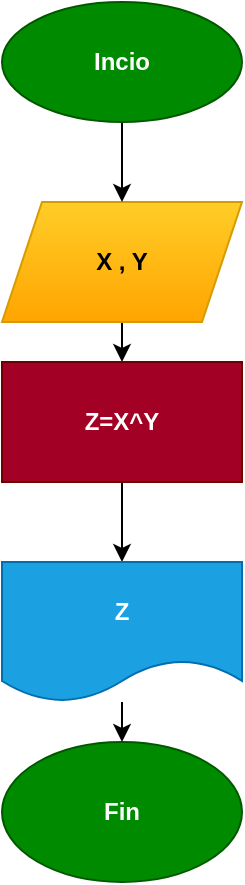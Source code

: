 <mxfile>
    <diagram id="mc_4bva2u8GAH9JC6Dzw" name="Página-1">
        <mxGraphModel dx="112" dy="467" grid="1" gridSize="10" guides="1" tooltips="1" connect="1" arrows="1" fold="1" page="1" pageScale="1" pageWidth="827" pageHeight="1169" math="0" shadow="0">
            <root>
                <mxCell id="0"/>
                <mxCell id="1" parent="0"/>
                <mxCell id="10" style="edgeStyle=none;html=1;entryX=0.5;entryY=0;entryDx=0;entryDy=0;" edge="1" parent="1" source="3" target="4">
                    <mxGeometry relative="1" as="geometry"/>
                </mxCell>
                <mxCell id="3" value="X , Y" style="shape=parallelogram;perimeter=parallelogramPerimeter;whiteSpace=wrap;html=1;fixedSize=1;fillColor=#ffcd28;gradientColor=#ffa500;strokeColor=#d79b00;fontStyle=1" vertex="1" parent="1">
                    <mxGeometry x="230" y="190" width="120" height="60" as="geometry"/>
                </mxCell>
                <mxCell id="11" style="edgeStyle=none;html=1;entryX=0.5;entryY=0;entryDx=0;entryDy=0;" edge="1" parent="1" source="4" target="5">
                    <mxGeometry relative="1" as="geometry"/>
                </mxCell>
                <mxCell id="4" value="Z=X^Y" style="rounded=0;whiteSpace=wrap;html=1;fillColor=#a20025;strokeColor=#6F0000;fontColor=#ffffff;fontStyle=1" vertex="1" parent="1">
                    <mxGeometry x="230" y="270" width="120" height="60" as="geometry"/>
                </mxCell>
                <mxCell id="12" style="edgeStyle=none;html=1;" edge="1" parent="1" source="5" target="8">
                    <mxGeometry relative="1" as="geometry"/>
                </mxCell>
                <mxCell id="5" value="Z" style="shape=document;whiteSpace=wrap;html=1;boundedLbl=1;fillColor=#1ba1e2;strokeColor=#006EAF;fontColor=#ffffff;fontStyle=1" vertex="1" parent="1">
                    <mxGeometry x="230" y="370" width="120" height="70" as="geometry"/>
                </mxCell>
                <mxCell id="9" style="edgeStyle=none;html=1;" edge="1" parent="1" source="7" target="3">
                    <mxGeometry relative="1" as="geometry"/>
                </mxCell>
                <mxCell id="7" value="Incio" style="ellipse;whiteSpace=wrap;html=1;fillColor=#008a00;fontColor=#ffffff;strokeColor=#005700;fontStyle=1" vertex="1" parent="1">
                    <mxGeometry x="230" y="90" width="120" height="60" as="geometry"/>
                </mxCell>
                <mxCell id="8" value="Fin" style="ellipse;whiteSpace=wrap;html=1;fillColor=#008a00;fontColor=#ffffff;strokeColor=#005700;fontStyle=1" vertex="1" parent="1">
                    <mxGeometry x="230" y="460" width="120" height="70" as="geometry"/>
                </mxCell>
            </root>
        </mxGraphModel>
    </diagram>
</mxfile>